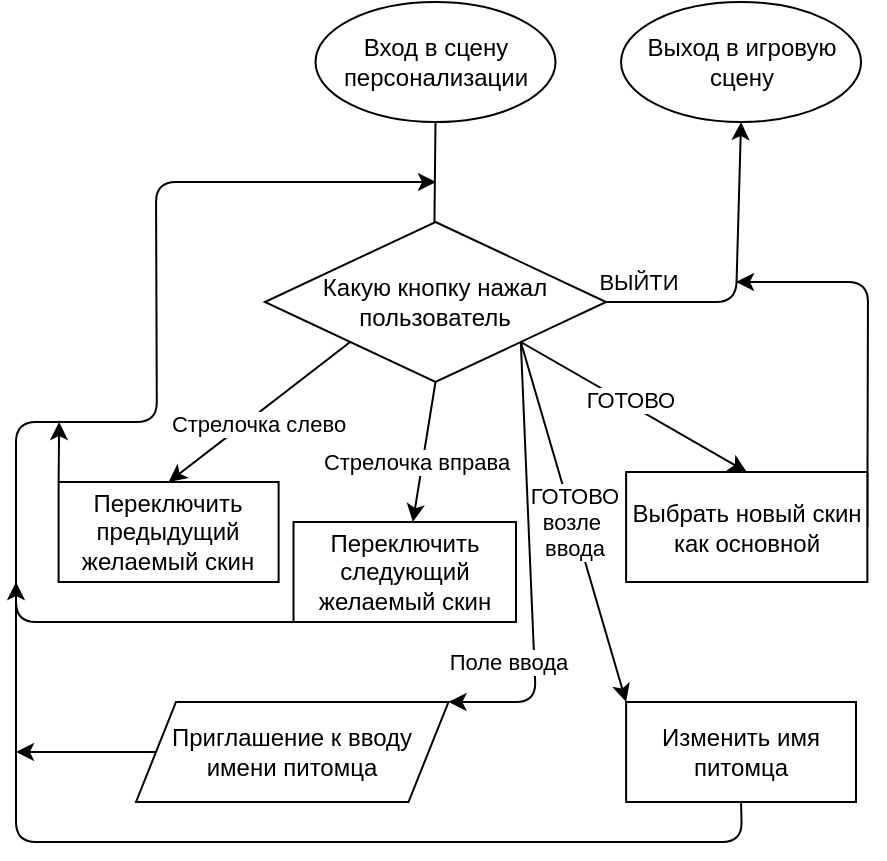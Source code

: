 <mxfile>
    <diagram id="TvCw0LTA8CI-RhWktugO" name="Page-1">
        <mxGraphModel dx="787" dy="-523" grid="1" gridSize="10" guides="1" tooltips="1" connect="1" arrows="1" fold="1" page="1" pageScale="1" pageWidth="850" pageHeight="1100" math="0" shadow="0">
            <root>
                <mxCell id="0"/>
                <mxCell id="1" parent="0"/>
                <mxCell id="119" value="" style="edgeStyle=none;html=1;entryX=0.5;entryY=0;entryDx=0;entryDy=0;exitX=0.5;exitY=1;exitDx=0;exitDy=0;" parent="1" source="151" target="118" edge="1">
                    <mxGeometry relative="1" as="geometry">
                        <Array as="points">
                            <mxPoint x="619" y="1230"/>
                        </Array>
                        <mxPoint x="620.34" y="1170.975" as="sourcePoint"/>
                    </mxGeometry>
                </mxCell>
                <mxCell id="120" style="edgeStyle=none;html=1;exitX=1;exitY=0.5;exitDx=0;exitDy=0;entryX=0.5;entryY=1;entryDx=0;entryDy=0;" parent="1" source="118" edge="1" target="152">
                    <mxGeometry relative="1" as="geometry">
                        <mxPoint x="766" y="1150" as="targetPoint"/>
                        <mxPoint x="705.06" y="1260" as="sourcePoint"/>
                        <Array as="points">
                            <mxPoint x="770" y="1250"/>
                        </Array>
                    </mxGeometry>
                </mxCell>
                <mxCell id="121" value="ВЫЙТИ" style="edgeLabel;html=1;align=center;verticalAlign=middle;resizable=0;points=[];" parent="120" vertex="1" connectable="0">
                    <mxGeometry x="-0.802" relative="1" as="geometry">
                        <mxPoint y="-10" as="offset"/>
                    </mxGeometry>
                </mxCell>
                <mxCell id="123" value="" style="edgeStyle=none;html=1;exitX=0.5;exitY=1;exitDx=0;exitDy=0;" parent="1" source="118" target="122" edge="1">
                    <mxGeometry relative="1" as="geometry"/>
                </mxCell>
                <mxCell id="124" value="Стрелочка вправа" style="edgeLabel;html=1;align=center;verticalAlign=middle;resizable=0;points=[];" parent="123" vertex="1" connectable="0">
                    <mxGeometry x="-0.303" y="-2" relative="1" as="geometry">
                        <mxPoint x="-4" y="16" as="offset"/>
                    </mxGeometry>
                </mxCell>
                <mxCell id="125" style="edgeStyle=none;html=1;exitX=0;exitY=1;exitDx=0;exitDy=0;entryX=0.5;entryY=0;entryDx=0;entryDy=0;" parent="1" source="118" target="126" edge="1">
                    <mxGeometry relative="1" as="geometry">
                        <mxPoint x="620" y="1390" as="targetPoint"/>
                    </mxGeometry>
                </mxCell>
                <mxCell id="128" value="Стрелочка слево" style="edgeLabel;html=1;align=center;verticalAlign=middle;resizable=0;points=[];" parent="125" vertex="1" connectable="0">
                    <mxGeometry x="-0.114" y="3" relative="1" as="geometry">
                        <mxPoint x="-8" y="7" as="offset"/>
                    </mxGeometry>
                </mxCell>
                <mxCell id="131" style="edgeStyle=none;html=1;exitX=1;exitY=1;exitDx=0;exitDy=0;entryX=0.5;entryY=0;entryDx=0;entryDy=0;" parent="1" source="118" target="130" edge="1">
                    <mxGeometry relative="1" as="geometry"/>
                </mxCell>
                <mxCell id="132" value="ГОТОВО" style="edgeLabel;html=1;align=center;verticalAlign=middle;resizable=0;points=[];" parent="131" vertex="1" connectable="0">
                    <mxGeometry x="-0.045" y="2" relative="1" as="geometry">
                        <mxPoint as="offset"/>
                    </mxGeometry>
                </mxCell>
                <mxCell id="136" value="ГОТОВО&lt;br&gt;возле&amp;nbsp;&lt;br&gt;ввода" style="edgeStyle=none;html=1;exitX=1;exitY=1;exitDx=0;exitDy=0;entryX=0;entryY=0;entryDx=0;entryDy=0;" parent="1" source="118" target="137" edge="1">
                    <mxGeometry relative="1" as="geometry">
                        <mxPoint x="700" y="1430" as="targetPoint"/>
                    </mxGeometry>
                </mxCell>
                <mxCell id="139" style="edgeStyle=none;html=1;exitX=1;exitY=1;exitDx=0;exitDy=0;entryX=1;entryY=0;entryDx=0;entryDy=0;" parent="1" source="118" target="138" edge="1">
                    <mxGeometry relative="1" as="geometry">
                        <Array as="points">
                            <mxPoint x="670" y="1450"/>
                        </Array>
                    </mxGeometry>
                </mxCell>
                <mxCell id="140" value="Поле ввода" style="edgeLabel;html=1;align=center;verticalAlign=middle;resizable=0;points=[];" parent="139" vertex="1" connectable="0">
                    <mxGeometry x="0.784" y="-2" relative="1" as="geometry">
                        <mxPoint x="5" y="-18" as="offset"/>
                    </mxGeometry>
                </mxCell>
                <mxCell id="118" value="Какую кнопку нажал пользователь" style="rhombus;whiteSpace=wrap;html=1;" parent="1" vertex="1">
                    <mxGeometry x="534.44" y="1210" width="170.62" height="80" as="geometry"/>
                </mxCell>
                <mxCell id="134" style="edgeStyle=none;html=1;exitX=0;exitY=1;exitDx=0;exitDy=0;" parent="1" source="122" edge="1">
                    <mxGeometry relative="1" as="geometry">
                        <Array as="points">
                            <mxPoint x="410" y="1410"/>
                            <mxPoint x="410" y="1310"/>
                            <mxPoint x="480.43" y="1310"/>
                            <mxPoint x="480" y="1190"/>
                        </Array>
                        <mxPoint x="620" y="1190" as="targetPoint"/>
                    </mxGeometry>
                </mxCell>
                <mxCell id="122" value="Переключить следующий желаемый скин" style="whiteSpace=wrap;html=1;" parent="1" vertex="1">
                    <mxGeometry x="548.76" y="1360" width="111.24" height="50" as="geometry"/>
                </mxCell>
                <mxCell id="135" style="edgeStyle=none;html=1;exitX=0;exitY=0;exitDx=0;exitDy=0;" parent="1" source="126" edge="1">
                    <mxGeometry relative="1" as="geometry">
                        <mxPoint x="431.573" y="1310" as="targetPoint"/>
                    </mxGeometry>
                </mxCell>
                <mxCell id="126" value="Переключить предыдущий желаемый скин" style="rounded=0;glass=0;whiteSpace=wrap;html=1;" parent="1" vertex="1">
                    <mxGeometry x="431.31" y="1340" width="110" height="50" as="geometry"/>
                </mxCell>
                <mxCell id="133" style="edgeStyle=none;html=1;exitX=1;exitY=0.5;exitDx=0;exitDy=0;" parent="1" source="130" edge="1">
                    <mxGeometry relative="1" as="geometry">
                        <mxPoint x="770" y="1240" as="targetPoint"/>
                        <Array as="points">
                            <mxPoint x="836" y="1240"/>
                        </Array>
                    </mxGeometry>
                </mxCell>
                <mxCell id="130" value="Выбрать новый скин как основной" style="rounded=0;whiteSpace=wrap;html=1;" parent="1" vertex="1">
                    <mxGeometry x="715.06" y="1335" width="120.62" height="55" as="geometry"/>
                </mxCell>
                <mxCell id="141" style="edgeStyle=none;html=1;exitX=0.5;exitY=1;exitDx=0;exitDy=0;" parent="1" source="137" edge="1">
                    <mxGeometry relative="1" as="geometry">
                        <mxPoint x="410" y="1390" as="targetPoint"/>
                        <Array as="points">
                            <mxPoint x="773" y="1520"/>
                            <mxPoint x="410" y="1520"/>
                        </Array>
                    </mxGeometry>
                </mxCell>
                <mxCell id="137" value="Изменить имя питомца" style="rounded=0;whiteSpace=wrap;html=1;" parent="1" vertex="1">
                    <mxGeometry x="715.06" y="1450" width="114.94" height="50" as="geometry"/>
                </mxCell>
                <mxCell id="142" style="edgeStyle=none;html=1;" parent="1" source="138" edge="1">
                    <mxGeometry relative="1" as="geometry">
                        <mxPoint x="410" y="1475" as="targetPoint"/>
                    </mxGeometry>
                </mxCell>
                <mxCell id="138" value="Приглашение к вводу имени питомца" style="shape=parallelogram;perimeter=parallelogramPerimeter;whiteSpace=wrap;html=1;fixedSize=1;" parent="1" vertex="1">
                    <mxGeometry x="470" y="1450" width="156.25" height="50" as="geometry"/>
                </mxCell>
                <mxCell id="151" value="Вход в сцену персонализации" style="ellipse;whiteSpace=wrap;html=1;" vertex="1" parent="1">
                    <mxGeometry x="559.75" y="1100" width="120" height="60" as="geometry"/>
                </mxCell>
                <mxCell id="152" value="Выход в игровую сцену" style="ellipse;whiteSpace=wrap;html=1;" vertex="1" parent="1">
                    <mxGeometry x="712.53" y="1100" width="120" height="60" as="geometry"/>
                </mxCell>
            </root>
        </mxGraphModel>
    </diagram>
</mxfile>